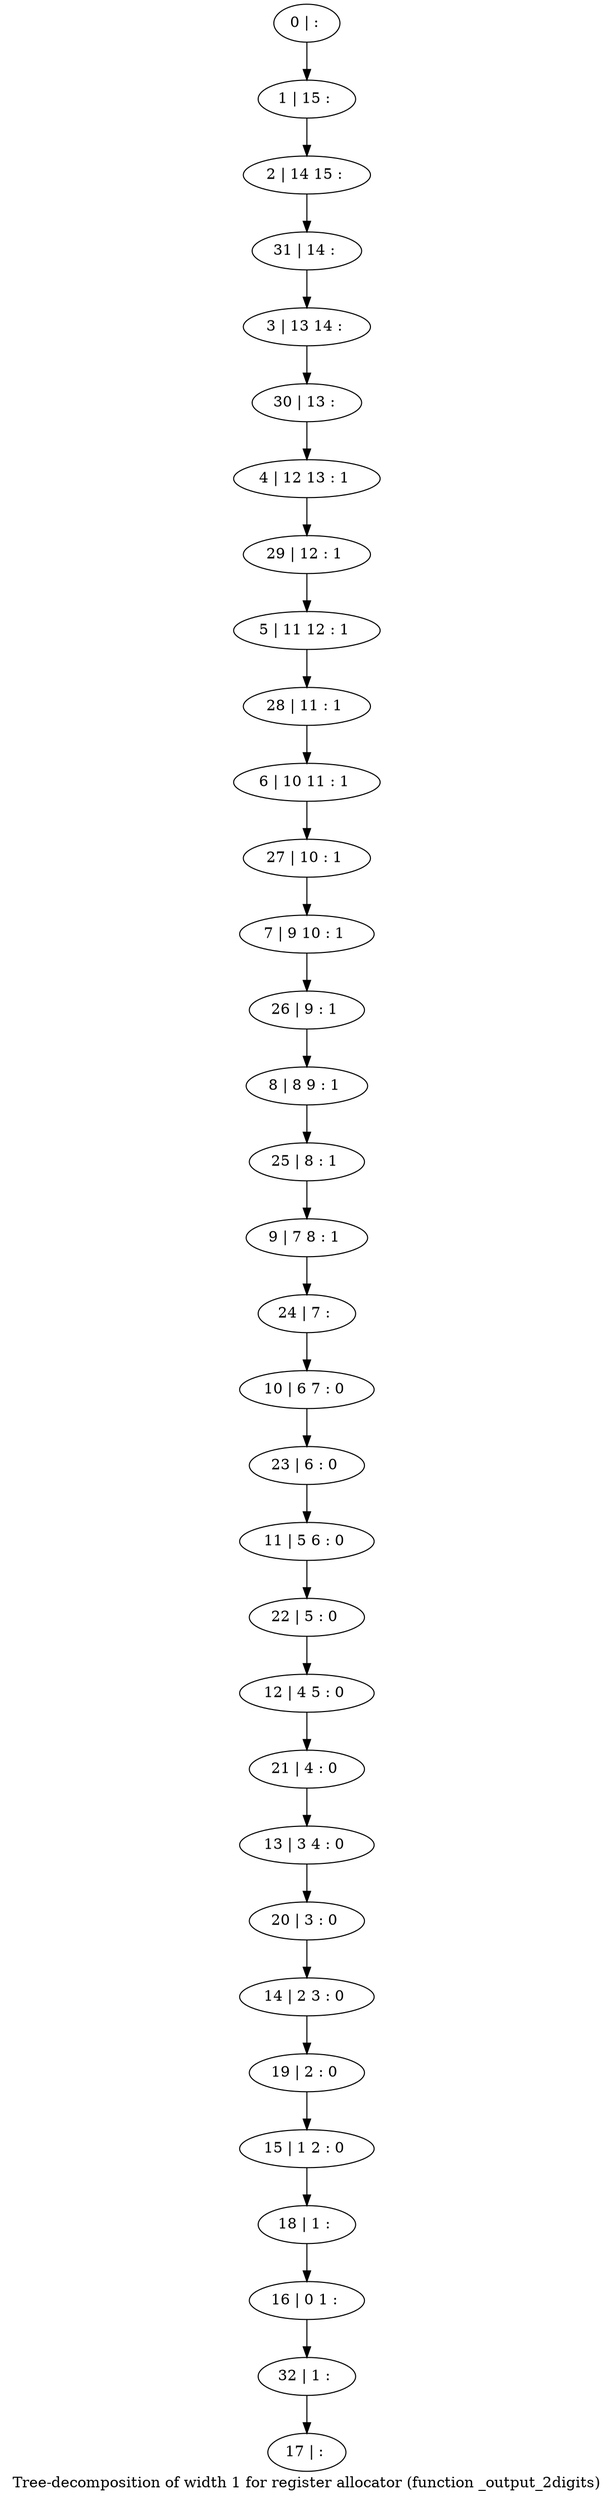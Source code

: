 digraph G {
graph [label="Tree-decomposition of width 1 for register allocator (function _output_2digits)"]
0[label="0 | : "];
1[label="1 | 15 : "];
2[label="2 | 14 15 : "];
3[label="3 | 13 14 : "];
4[label="4 | 12 13 : 1 "];
5[label="5 | 11 12 : 1 "];
6[label="6 | 10 11 : 1 "];
7[label="7 | 9 10 : 1 "];
8[label="8 | 8 9 : 1 "];
9[label="9 | 7 8 : 1 "];
10[label="10 | 6 7 : 0 "];
11[label="11 | 5 6 : 0 "];
12[label="12 | 4 5 : 0 "];
13[label="13 | 3 4 : 0 "];
14[label="14 | 2 3 : 0 "];
15[label="15 | 1 2 : 0 "];
16[label="16 | 0 1 : "];
17[label="17 | : "];
18[label="18 | 1 : "];
19[label="19 | 2 : 0 "];
20[label="20 | 3 : 0 "];
21[label="21 | 4 : 0 "];
22[label="22 | 5 : 0 "];
23[label="23 | 6 : 0 "];
24[label="24 | 7 : "];
25[label="25 | 8 : 1 "];
26[label="26 | 9 : 1 "];
27[label="27 | 10 : 1 "];
28[label="28 | 11 : 1 "];
29[label="29 | 12 : 1 "];
30[label="30 | 13 : "];
31[label="31 | 14 : "];
32[label="32 | 1 : "];
0->1 ;
1->2 ;
18->16 ;
15->18 ;
19->15 ;
14->19 ;
20->14 ;
13->20 ;
21->13 ;
12->21 ;
22->12 ;
11->22 ;
23->11 ;
10->23 ;
24->10 ;
9->24 ;
25->9 ;
8->25 ;
26->8 ;
7->26 ;
27->7 ;
6->27 ;
28->6 ;
5->28 ;
29->5 ;
4->29 ;
30->4 ;
3->30 ;
31->3 ;
2->31 ;
32->17 ;
16->32 ;
}
